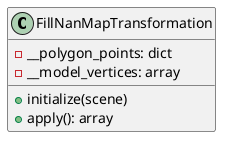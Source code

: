 @startuml
class FillNanMapTransformation {
    - __polygon_points: dict
    - __model_vertices: array

    + initialize(scene)
    + apply(): array
}
@enduml